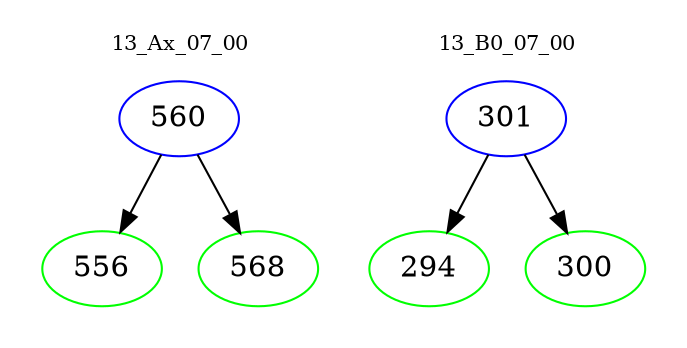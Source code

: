 digraph{
subgraph cluster_0 {
color = white
label = "13_Ax_07_00";
fontsize=10;
T0_560 [label="560", color="blue"]
T0_560 -> T0_556 [color="black"]
T0_556 [label="556", color="green"]
T0_560 -> T0_568 [color="black"]
T0_568 [label="568", color="green"]
}
subgraph cluster_1 {
color = white
label = "13_B0_07_00";
fontsize=10;
T1_301 [label="301", color="blue"]
T1_301 -> T1_294 [color="black"]
T1_294 [label="294", color="green"]
T1_301 -> T1_300 [color="black"]
T1_300 [label="300", color="green"]
}
}

